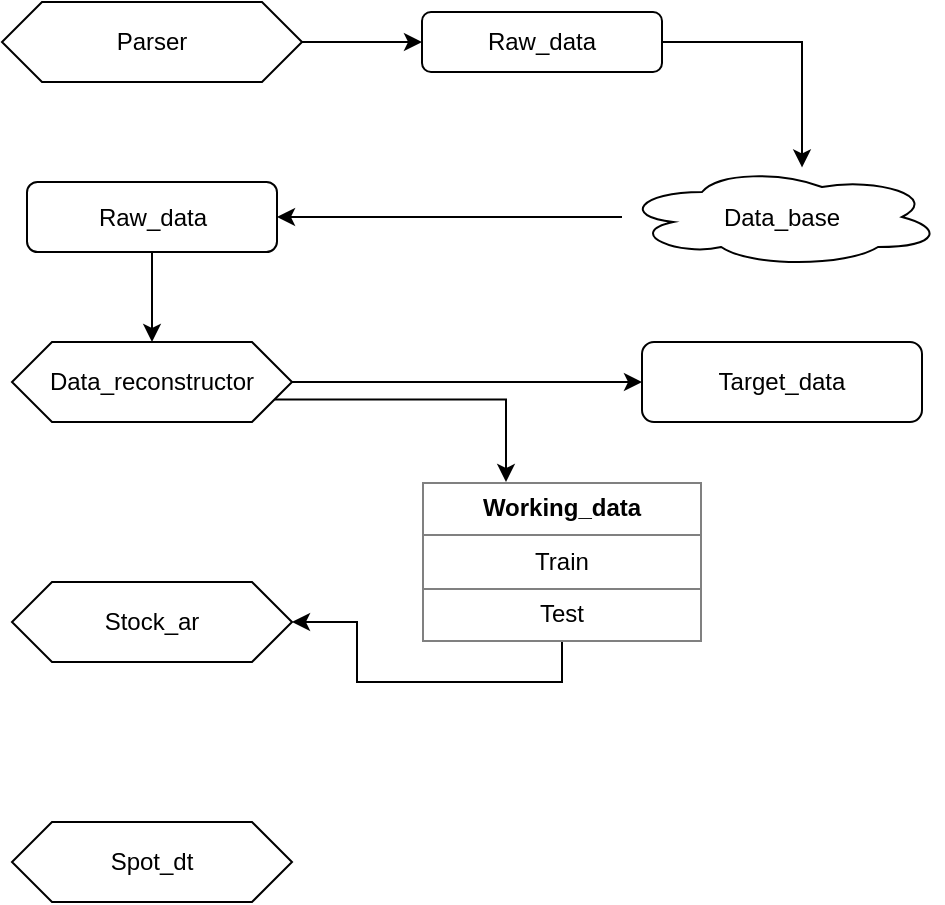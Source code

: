 <mxfile version="21.8.0" type="github">
  <diagram id="C5RBs43oDa-KdzZeNtuy" name="Page-1">
    <mxGraphModel dx="984" dy="694" grid="1" gridSize="10" guides="1" tooltips="1" connect="1" arrows="1" fold="1" page="1" pageScale="1" pageWidth="827" pageHeight="1169" math="0" shadow="0">
      <root>
        <mxCell id="WIyWlLk6GJQsqaUBKTNV-0" />
        <mxCell id="WIyWlLk6GJQsqaUBKTNV-1" parent="WIyWlLk6GJQsqaUBKTNV-0" />
        <mxCell id="SzWZgTvWnYiZqdvDr44G-5" value="" style="edgeStyle=orthogonalEdgeStyle;rounded=0;orthogonalLoop=1;jettySize=auto;html=1;" edge="1" parent="WIyWlLk6GJQsqaUBKTNV-1" source="SzWZgTvWnYiZqdvDr44G-3" target="SzWZgTvWnYiZqdvDr44G-4">
          <mxGeometry relative="1" as="geometry" />
        </mxCell>
        <mxCell id="SzWZgTvWnYiZqdvDr44G-3" value="Parser" style="shape=hexagon;perimeter=hexagonPerimeter2;whiteSpace=wrap;html=1;fixedSize=1;" vertex="1" parent="WIyWlLk6GJQsqaUBKTNV-1">
          <mxGeometry x="340" y="30" width="150" height="40" as="geometry" />
        </mxCell>
        <mxCell id="SzWZgTvWnYiZqdvDr44G-7" value="" style="edgeStyle=orthogonalEdgeStyle;rounded=0;orthogonalLoop=1;jettySize=auto;html=1;" edge="1" parent="WIyWlLk6GJQsqaUBKTNV-1" source="SzWZgTvWnYiZqdvDr44G-4" target="SzWZgTvWnYiZqdvDr44G-6">
          <mxGeometry relative="1" as="geometry">
            <Array as="points">
              <mxPoint x="740" y="50" />
            </Array>
          </mxGeometry>
        </mxCell>
        <mxCell id="SzWZgTvWnYiZqdvDr44G-4" value="Raw_data" style="rounded=1;whiteSpace=wrap;html=1;" vertex="1" parent="WIyWlLk6GJQsqaUBKTNV-1">
          <mxGeometry x="550" y="35" width="120" height="30" as="geometry" />
        </mxCell>
        <mxCell id="SzWZgTvWnYiZqdvDr44G-9" value="" style="edgeStyle=orthogonalEdgeStyle;rounded=0;orthogonalLoop=1;jettySize=auto;html=1;" edge="1" parent="WIyWlLk6GJQsqaUBKTNV-1" source="SzWZgTvWnYiZqdvDr44G-6" target="SzWZgTvWnYiZqdvDr44G-8">
          <mxGeometry relative="1" as="geometry" />
        </mxCell>
        <mxCell id="SzWZgTvWnYiZqdvDr44G-6" value="Data_base" style="ellipse;shape=cloud;whiteSpace=wrap;html=1;rounded=1;" vertex="1" parent="WIyWlLk6GJQsqaUBKTNV-1">
          <mxGeometry x="650" y="112.5" width="160" height="50" as="geometry" />
        </mxCell>
        <mxCell id="SzWZgTvWnYiZqdvDr44G-13" value="" style="edgeStyle=orthogonalEdgeStyle;rounded=0;orthogonalLoop=1;jettySize=auto;html=1;" edge="1" parent="WIyWlLk6GJQsqaUBKTNV-1" source="SzWZgTvWnYiZqdvDr44G-8" target="SzWZgTvWnYiZqdvDr44G-12">
          <mxGeometry relative="1" as="geometry" />
        </mxCell>
        <mxCell id="SzWZgTvWnYiZqdvDr44G-8" value="Raw_data" style="whiteSpace=wrap;html=1;rounded=1;" vertex="1" parent="WIyWlLk6GJQsqaUBKTNV-1">
          <mxGeometry x="352.5" y="120" width="125" height="35" as="geometry" />
        </mxCell>
        <mxCell id="SzWZgTvWnYiZqdvDr44G-19" style="edgeStyle=orthogonalEdgeStyle;rounded=0;orthogonalLoop=1;jettySize=auto;html=1;exitX=1;exitY=0.5;exitDx=0;exitDy=0;entryX=0;entryY=0.5;entryDx=0;entryDy=0;" edge="1" parent="WIyWlLk6GJQsqaUBKTNV-1" source="SzWZgTvWnYiZqdvDr44G-12" target="SzWZgTvWnYiZqdvDr44G-14">
          <mxGeometry relative="1" as="geometry" />
        </mxCell>
        <mxCell id="SzWZgTvWnYiZqdvDr44G-20" style="edgeStyle=orthogonalEdgeStyle;rounded=0;orthogonalLoop=1;jettySize=auto;html=1;exitX=1;exitY=0.75;exitDx=0;exitDy=0;entryX=0.3;entryY=0;entryDx=0;entryDy=0;entryPerimeter=0;" edge="1" parent="WIyWlLk6GJQsqaUBKTNV-1" source="SzWZgTvWnYiZqdvDr44G-12" target="SzWZgTvWnYiZqdvDr44G-17">
          <mxGeometry relative="1" as="geometry" />
        </mxCell>
        <mxCell id="SzWZgTvWnYiZqdvDr44G-12" value="Data_reconstructor" style="shape=hexagon;perimeter=hexagonPerimeter2;whiteSpace=wrap;html=1;fixedSize=1;" vertex="1" parent="WIyWlLk6GJQsqaUBKTNV-1">
          <mxGeometry x="345" y="200" width="140" height="40" as="geometry" />
        </mxCell>
        <mxCell id="SzWZgTvWnYiZqdvDr44G-14" value="Target_data" style="rounded=1;whiteSpace=wrap;html=1;" vertex="1" parent="WIyWlLk6GJQsqaUBKTNV-1">
          <mxGeometry x="660" y="200" width="140" height="40" as="geometry" />
        </mxCell>
        <mxCell id="SzWZgTvWnYiZqdvDr44G-22" style="edgeStyle=orthogonalEdgeStyle;rounded=0;orthogonalLoop=1;jettySize=auto;html=1;exitX=0.5;exitY=1;exitDx=0;exitDy=0;entryX=1;entryY=0.5;entryDx=0;entryDy=0;" edge="1" parent="WIyWlLk6GJQsqaUBKTNV-1" source="SzWZgTvWnYiZqdvDr44G-17" target="SzWZgTvWnYiZqdvDr44G-21">
          <mxGeometry relative="1" as="geometry" />
        </mxCell>
        <mxCell id="SzWZgTvWnYiZqdvDr44G-17" value="&lt;table border=&quot;1&quot; width=&quot;100%&quot; height=&quot;100%&quot; cellpadding=&quot;4&quot; style=&quot;width:100%;height:100%;border-collapse:collapse;&quot;&gt;&lt;tbody&gt;&lt;tr&gt;&lt;th align=&quot;center&quot;&gt;Working_data&lt;/th&gt;&lt;/tr&gt;&lt;tr&gt;&lt;td align=&quot;center&quot;&gt;Train&lt;/td&gt;&lt;/tr&gt;&lt;tr&gt;&lt;td align=&quot;center&quot;&gt;Test&lt;/td&gt;&lt;/tr&gt;&lt;/tbody&gt;&lt;/table&gt;" style="text;html=1;whiteSpace=wrap;strokeColor=none;fillColor=none;overflow=fill;rounded=0;arcSize=14;" vertex="1" parent="WIyWlLk6GJQsqaUBKTNV-1">
          <mxGeometry x="550" y="270" width="140" height="80" as="geometry" />
        </mxCell>
        <mxCell id="SzWZgTvWnYiZqdvDr44G-21" value="Stock_ar" style="shape=hexagon;perimeter=hexagonPerimeter2;whiteSpace=wrap;html=1;fixedSize=1;" vertex="1" parent="WIyWlLk6GJQsqaUBKTNV-1">
          <mxGeometry x="345" y="320" width="140" height="40" as="geometry" />
        </mxCell>
        <mxCell id="SzWZgTvWnYiZqdvDr44G-23" value="Spot_dt" style="shape=hexagon;perimeter=hexagonPerimeter2;whiteSpace=wrap;html=1;fixedSize=1;" vertex="1" parent="WIyWlLk6GJQsqaUBKTNV-1">
          <mxGeometry x="345" y="440" width="140" height="40" as="geometry" />
        </mxCell>
      </root>
    </mxGraphModel>
  </diagram>
</mxfile>
